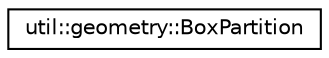 digraph "Graphical Class Hierarchy"
{
  edge [fontname="Helvetica",fontsize="10",labelfontname="Helvetica",labelfontsize="10"];
  node [fontname="Helvetica",fontsize="10",shape=record];
  rankdir="LR";
  Node0 [label="util::geometry::BoxPartition",height=0.2,width=0.4,color="black", fillcolor="white", style="filled",URL="$structutil_1_1geometry_1_1BoxPartition.html",tooltip="Defines simple rectangle domain. "];
}
